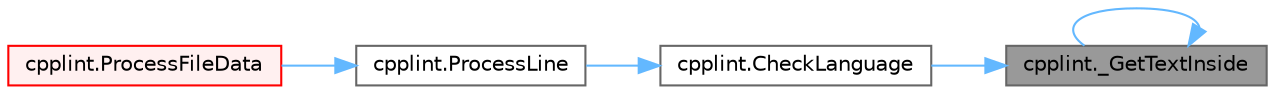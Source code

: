 digraph "cpplint._GetTextInside"
{
 // LATEX_PDF_SIZE
  bgcolor="transparent";
  edge [fontname=Helvetica,fontsize=10,labelfontname=Helvetica,labelfontsize=10];
  node [fontname=Helvetica,fontsize=10,shape=box,height=0.2,width=0.4];
  rankdir="RL";
  Node1 [id="Node000001",label="cpplint._GetTextInside",height=0.2,width=0.4,color="gray40", fillcolor="grey60", style="filled", fontcolor="black",tooltip=" "];
  Node1 -> Node1 [id="edge1_Node000001_Node000001",dir="back",color="steelblue1",style="solid",tooltip=" "];
  Node1 -> Node2 [id="edge2_Node000001_Node000002",dir="back",color="steelblue1",style="solid",tooltip=" "];
  Node2 [id="Node000002",label="cpplint.CheckLanguage",height=0.2,width=0.4,color="grey40", fillcolor="white", style="filled",URL="$namespacecpplint.html#aeb451d66a076ed2f6bdd4fa4e5189fc5",tooltip=" "];
  Node2 -> Node3 [id="edge3_Node000002_Node000003",dir="back",color="steelblue1",style="solid",tooltip=" "];
  Node3 [id="Node000003",label="cpplint.ProcessLine",height=0.2,width=0.4,color="grey40", fillcolor="white", style="filled",URL="$namespacecpplint.html#a60ab7d00cbd976925382b70bbf1fb2cf",tooltip=" "];
  Node3 -> Node4 [id="edge4_Node000003_Node000004",dir="back",color="steelblue1",style="solid",tooltip=" "];
  Node4 [id="Node000004",label="cpplint.ProcessFileData",height=0.2,width=0.4,color="red", fillcolor="#FFF0F0", style="filled",URL="$namespacecpplint.html#af49dbbca393312acfa3a46984665eaff",tooltip=" "];
}
